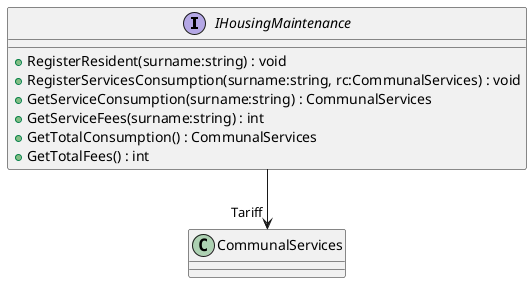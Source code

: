 @startuml
interface IHousingMaintenance {
    + RegisterResident(surname:string) : void
    + RegisterServicesConsumption(surname:string, rc:CommunalServices) : void
    + GetServiceConsumption(surname:string) : CommunalServices
    + GetServiceFees(surname:string) : int
    + GetTotalConsumption() : CommunalServices
    + GetTotalFees() : int
}
IHousingMaintenance --> "Tariff" CommunalServices
@enduml
